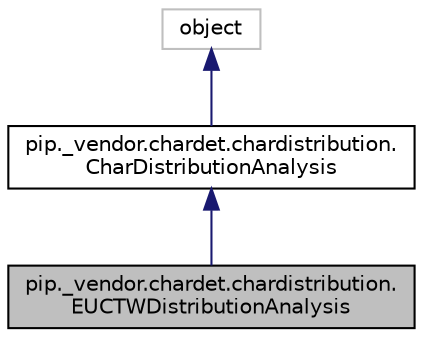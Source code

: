 digraph "pip._vendor.chardet.chardistribution.EUCTWDistributionAnalysis"
{
  edge [fontname="Helvetica",fontsize="10",labelfontname="Helvetica",labelfontsize="10"];
  node [fontname="Helvetica",fontsize="10",shape=record];
  Node0 [label="pip._vendor.chardet.chardistribution.\lEUCTWDistributionAnalysis",height=0.2,width=0.4,color="black", fillcolor="grey75", style="filled", fontcolor="black"];
  Node1 -> Node0 [dir="back",color="midnightblue",fontsize="10",style="solid",fontname="Helvetica"];
  Node1 [label="pip._vendor.chardet.chardistribution.\lCharDistributionAnalysis",height=0.2,width=0.4,color="black", fillcolor="white", style="filled",URL="$classpip_1_1__vendor_1_1chardet_1_1chardistribution_1_1_char_distribution_analysis.html",tooltip="BEGIN LICENSE BLOCK ######################## The Original Code is Mozilla Communicator client code..."];
  Node2 -> Node1 [dir="back",color="midnightblue",fontsize="10",style="solid",fontname="Helvetica"];
  Node2 [label="object",height=0.2,width=0.4,color="grey75", fillcolor="white", style="filled"];
}
